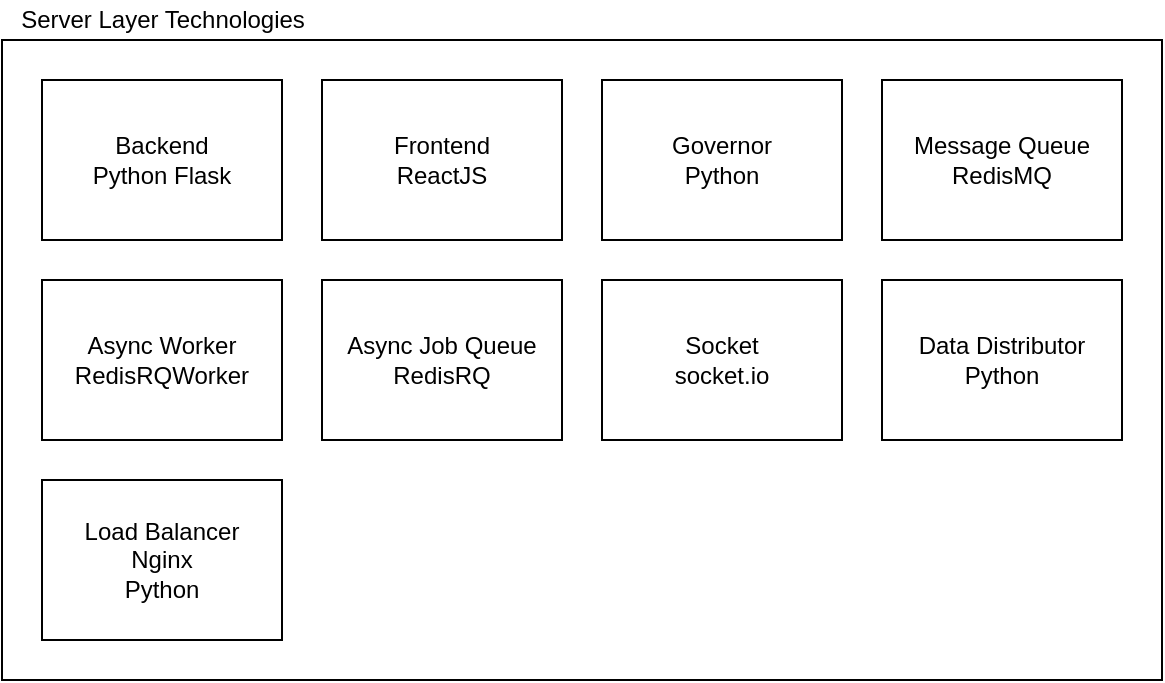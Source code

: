 <mxfile version="12.9.3" type="device"><diagram id="6ett2c1C0ESKFEEs_N5h" name="Page-1"><mxGraphModel dx="982" dy="1737" grid="1" gridSize="10" guides="1" tooltips="1" connect="1" arrows="1" fold="1" page="1" pageScale="1" pageWidth="827" pageHeight="1169" math="0" shadow="0"><root><mxCell id="0"/><mxCell id="1" parent="0"/><mxCell id="eBlPrf8dNCr9dhg7e-iZ-34" value="" style="rounded=0;whiteSpace=wrap;html=1;" parent="1" vertex="1"><mxGeometry x="80" y="-990" width="580" height="320" as="geometry"/></mxCell><mxCell id="eBlPrf8dNCr9dhg7e-iZ-35" value="Server Layer Technologies" style="text;html=1;align=center;verticalAlign=middle;resizable=0;points=[];autosize=1;" parent="1" vertex="1"><mxGeometry x="80" y="-1010" width="160" height="20" as="geometry"/></mxCell><mxCell id="eBlPrf8dNCr9dhg7e-iZ-36" value="Backend&lt;br&gt;Python Flask" style="rounded=0;whiteSpace=wrap;html=1;" parent="1" vertex="1"><mxGeometry x="100" y="-970" width="120" height="80" as="geometry"/></mxCell><mxCell id="eBlPrf8dNCr9dhg7e-iZ-42" value="Frontend&lt;br&gt;ReactJS" style="rounded=0;whiteSpace=wrap;html=1;" parent="1" vertex="1"><mxGeometry x="240" y="-970" width="120" height="80" as="geometry"/></mxCell><mxCell id="eBlPrf8dNCr9dhg7e-iZ-43" value="Governor&lt;br&gt;Python" style="rounded=0;whiteSpace=wrap;html=1;" parent="1" vertex="1"><mxGeometry x="380" y="-970" width="120" height="80" as="geometry"/></mxCell><mxCell id="eBlPrf8dNCr9dhg7e-iZ-44" value="Message Queue&lt;br&gt;RedisMQ" style="rounded=0;whiteSpace=wrap;html=1;" parent="1" vertex="1"><mxGeometry x="520" y="-970" width="120" height="80" as="geometry"/></mxCell><mxCell id="eBlPrf8dNCr9dhg7e-iZ-45" value="Async Worker&lt;br&gt;RedisRQWorker" style="rounded=0;whiteSpace=wrap;html=1;" parent="1" vertex="1"><mxGeometry x="100" y="-870" width="120" height="80" as="geometry"/></mxCell><mxCell id="eBlPrf8dNCr9dhg7e-iZ-46" value="Async Job Queue&lt;br&gt;RedisRQ" style="rounded=0;whiteSpace=wrap;html=1;" parent="1" vertex="1"><mxGeometry x="240" y="-870" width="120" height="80" as="geometry"/></mxCell><mxCell id="eBlPrf8dNCr9dhg7e-iZ-55" value="Socket&lt;br&gt;socket.io" style="rounded=0;whiteSpace=wrap;html=1;" parent="1" vertex="1"><mxGeometry x="380" y="-870" width="120" height="80" as="geometry"/></mxCell><mxCell id="eBlPrf8dNCr9dhg7e-iZ-56" value="Data Distributor&lt;br&gt;Python" style="rounded=0;whiteSpace=wrap;html=1;" parent="1" vertex="1"><mxGeometry x="520" y="-870" width="120" height="80" as="geometry"/></mxCell><mxCell id="eBlPrf8dNCr9dhg7e-iZ-57" value="Load Balancer&lt;br&gt;Nginx&lt;br&gt;Python" style="rounded=0;whiteSpace=wrap;html=1;" parent="1" vertex="1"><mxGeometry x="100" y="-770" width="120" height="80" as="geometry"/></mxCell></root></mxGraphModel></diagram></mxfile>